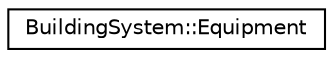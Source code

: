 digraph "Graphical Class Hierarchy"
{
  edge [fontname="Helvetica",fontsize="10",labelfontname="Helvetica",labelfontsize="10"];
  node [fontname="Helvetica",fontsize="10",shape=record];
  rankdir="LR";
  Node0 [label="BuildingSystem::Equipment",height=0.2,width=0.4,color="black", fillcolor="white", style="filled",URL="$classBuildingSystem_1_1Equipment.html"];
}
